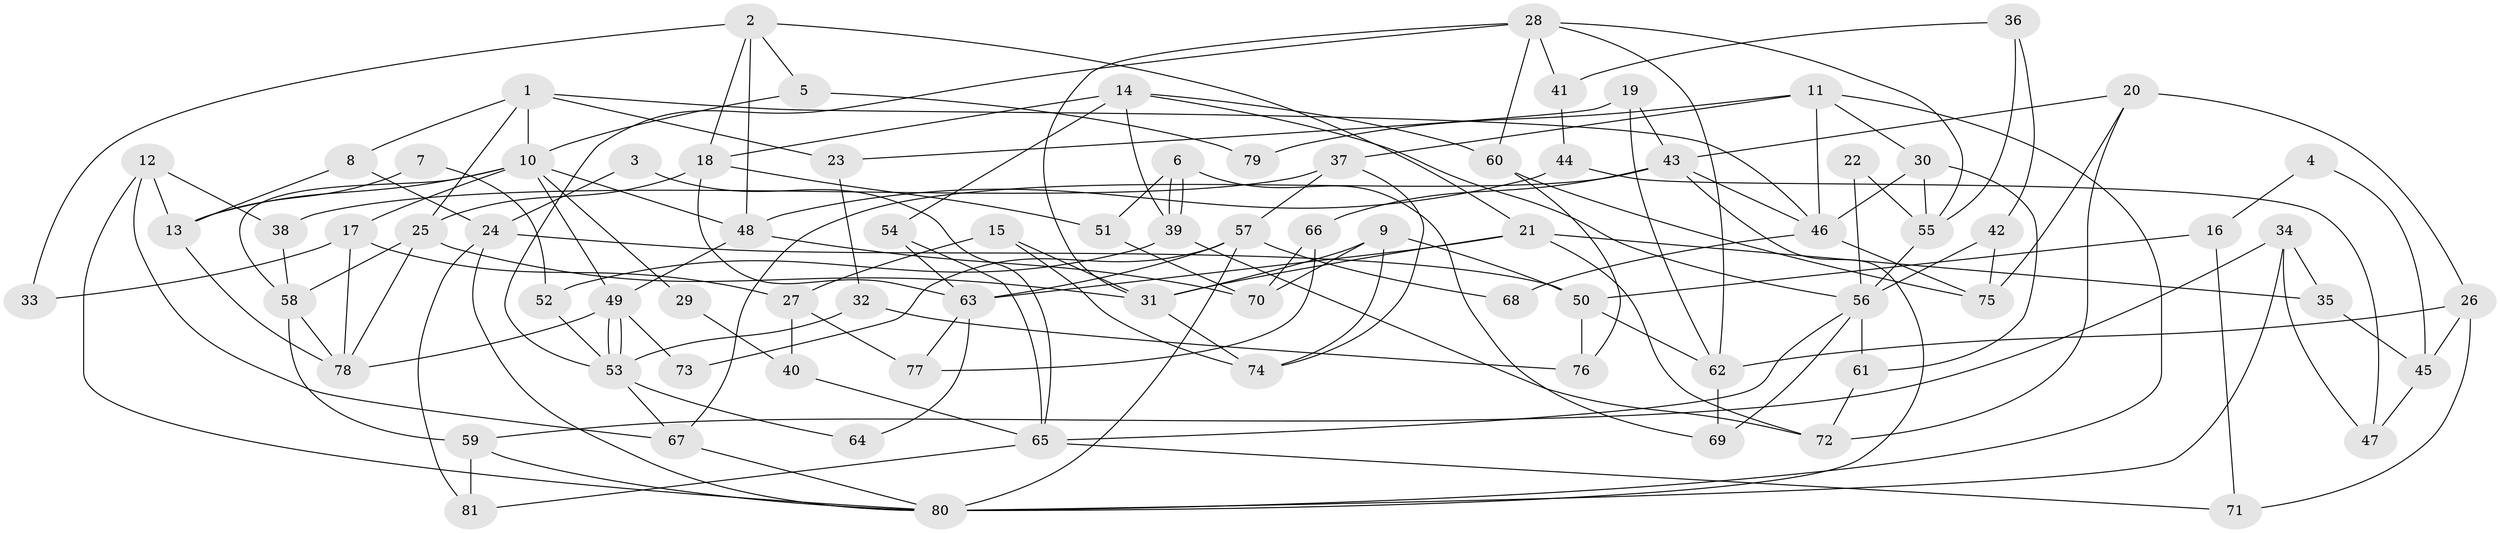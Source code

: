 // Generated by graph-tools (version 1.1) at 2025/11/02/27/25 16:11:24]
// undirected, 81 vertices, 162 edges
graph export_dot {
graph [start="1"]
  node [color=gray90,style=filled];
  1;
  2;
  3;
  4;
  5;
  6;
  7;
  8;
  9;
  10;
  11;
  12;
  13;
  14;
  15;
  16;
  17;
  18;
  19;
  20;
  21;
  22;
  23;
  24;
  25;
  26;
  27;
  28;
  29;
  30;
  31;
  32;
  33;
  34;
  35;
  36;
  37;
  38;
  39;
  40;
  41;
  42;
  43;
  44;
  45;
  46;
  47;
  48;
  49;
  50;
  51;
  52;
  53;
  54;
  55;
  56;
  57;
  58;
  59;
  60;
  61;
  62;
  63;
  64;
  65;
  66;
  67;
  68;
  69;
  70;
  71;
  72;
  73;
  74;
  75;
  76;
  77;
  78;
  79;
  80;
  81;
  1 -- 10;
  1 -- 46;
  1 -- 8;
  1 -- 23;
  1 -- 25;
  2 -- 18;
  2 -- 48;
  2 -- 5;
  2 -- 21;
  2 -- 33;
  3 -- 24;
  3 -- 65;
  4 -- 45;
  4 -- 16;
  5 -- 10;
  5 -- 79;
  6 -- 39;
  6 -- 39;
  6 -- 69;
  6 -- 51;
  7 -- 13;
  7 -- 52;
  8 -- 13;
  8 -- 24;
  9 -- 50;
  9 -- 31;
  9 -- 70;
  9 -- 74;
  10 -- 17;
  10 -- 49;
  10 -- 13;
  10 -- 29;
  10 -- 48;
  10 -- 58;
  11 -- 46;
  11 -- 80;
  11 -- 30;
  11 -- 37;
  11 -- 79;
  12 -- 67;
  12 -- 38;
  12 -- 13;
  12 -- 80;
  13 -- 78;
  14 -- 18;
  14 -- 56;
  14 -- 39;
  14 -- 54;
  14 -- 60;
  15 -- 74;
  15 -- 31;
  15 -- 27;
  16 -- 50;
  16 -- 71;
  17 -- 27;
  17 -- 78;
  17 -- 33;
  18 -- 51;
  18 -- 25;
  18 -- 63;
  19 -- 23;
  19 -- 43;
  19 -- 62;
  20 -- 72;
  20 -- 43;
  20 -- 26;
  20 -- 75;
  21 -- 72;
  21 -- 31;
  21 -- 35;
  21 -- 63;
  22 -- 56;
  22 -- 55;
  23 -- 32;
  24 -- 80;
  24 -- 50;
  24 -- 81;
  25 -- 58;
  25 -- 31;
  25 -- 78;
  26 -- 45;
  26 -- 62;
  26 -- 71;
  27 -- 77;
  27 -- 40;
  28 -- 31;
  28 -- 62;
  28 -- 41;
  28 -- 53;
  28 -- 55;
  28 -- 60;
  29 -- 40;
  30 -- 46;
  30 -- 55;
  30 -- 61;
  31 -- 74;
  32 -- 53;
  32 -- 76;
  34 -- 80;
  34 -- 59;
  34 -- 35;
  34 -- 47;
  35 -- 45;
  36 -- 42;
  36 -- 55;
  36 -- 41;
  37 -- 74;
  37 -- 38;
  37 -- 57;
  38 -- 58;
  39 -- 52;
  39 -- 72;
  40 -- 65;
  41 -- 44;
  42 -- 56;
  42 -- 75;
  43 -- 80;
  43 -- 67;
  43 -- 46;
  43 -- 66;
  44 -- 48;
  44 -- 47;
  45 -- 47;
  46 -- 75;
  46 -- 68;
  48 -- 49;
  48 -- 70;
  49 -- 53;
  49 -- 53;
  49 -- 78;
  49 -- 73;
  50 -- 62;
  50 -- 76;
  51 -- 70;
  52 -- 53;
  53 -- 64;
  53 -- 67;
  54 -- 63;
  54 -- 65;
  55 -- 56;
  56 -- 65;
  56 -- 61;
  56 -- 69;
  57 -- 63;
  57 -- 68;
  57 -- 73;
  57 -- 80;
  58 -- 78;
  58 -- 59;
  59 -- 80;
  59 -- 81;
  60 -- 75;
  60 -- 76;
  61 -- 72;
  62 -- 69;
  63 -- 64;
  63 -- 77;
  65 -- 81;
  65 -- 71;
  66 -- 70;
  66 -- 77;
  67 -- 80;
}
